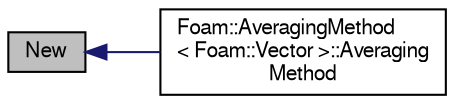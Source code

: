 digraph "New"
{
  bgcolor="transparent";
  edge [fontname="FreeSans",fontsize="10",labelfontname="FreeSans",labelfontsize="10"];
  node [fontname="FreeSans",fontsize="10",shape=record];
  rankdir="LR";
  Node15 [label="New",height=0.2,width=0.4,color="black", fillcolor="grey75", style="filled", fontcolor="black"];
  Node15 -> Node16 [dir="back",color="midnightblue",fontsize="10",style="solid",fontname="FreeSans"];
  Node16 [label="Foam::AveragingMethod\l\< Foam::Vector \>::Averaging\lMethod",height=0.2,width=0.4,color="black",URL="$a23898.html#a1c99bac5ca4f71e9f4e6bd714f36d12b",tooltip="Construct a copy. "];
}
